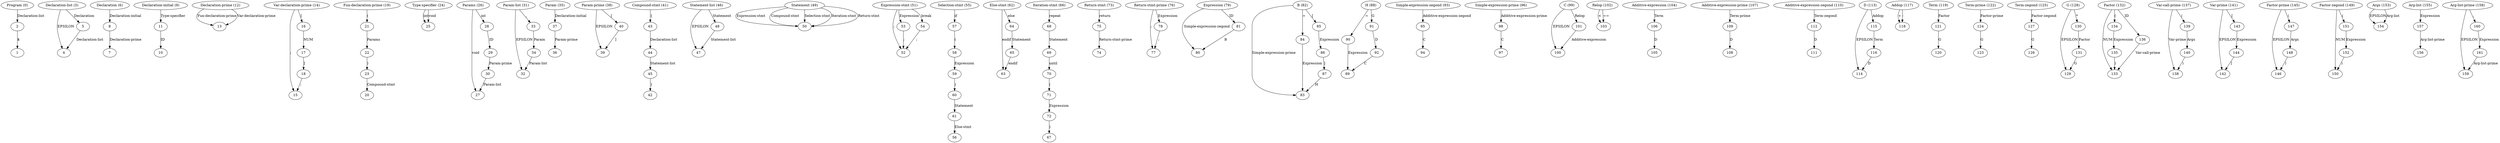// Transition Table
digraph {
	0 [label="Program (0)"]
	1
	2
	3 [label="Declaration-list (3)"]
	4
	5
	6 [label="Declaration (6)"]
	7
	8
	9 [label="Declaration-initial (9)"]
	10
	11
	12 [label="Declaration-prime (12)"]
	13
	14 [label="Var-declaration-prime (14)"]
	15
	16
	17
	18
	19 [label="Fun-declaration-prime (19)"]
	20
	21
	22
	23
	24 [label="Type-specifier (24)"]
	25
	26 [label="Params (26)"]
	27
	28
	29
	30
	31 [label="Param-list (31)"]
	32
	33
	34
	35 [label="Param (35)"]
	36
	37
	38 [label="Param-prime (38)"]
	39
	40
	41 [label="Compound-stmt (41)"]
	42
	43
	44
	45
	46 [label="Statement-list (46)"]
	47
	48
	49 [label="Statement (49)"]
	50
	51 [label="Expression-stmt (51)"]
	52
	53
	54
	55 [label="Selection-stmt (55)"]
	56
	57
	58
	59
	60
	61
	62 [label="Else-stmt (62)"]
	63
	64
	65
	66 [label="Iteration-stmt (66)"]
	67
	68
	69
	70
	71
	72
	73 [label="Return-stmt (73)"]
	74
	75
	76 [label="Return-stmt-prime (76)"]
	77
	78
	79 [label="Expression (79)"]
	80
	81
	82 [label="B (82)"]
	83
	84
	85
	86
	87
	88 [label="H (88)"]
	89
	90
	91
	92
	93 [label="Simple-expression-zegond (93)"]
	94
	95
	96 [label="Simple-expression-prime (96)"]
	97
	98
	99 [label="C (99)"]
	100
	101
	102 [label="Relop (102)"]
	103
	104 [label="Additive-expression (104)"]
	105
	106
	107 [label="Additive-expression-prime (107)"]
	108
	109
	110 [label="Additive-expression-zegond (110)"]
	111
	112
	113 [label="D (113)"]
	114
	115
	116
	117 [label="Addop (117)"]
	118
	119 [label="Term (119)"]
	120
	121
	122 [label="Term-prime (122)"]
	123
	124
	125 [label="Term-zegond (125)"]
	126
	127
	128 [label="G (128)"]
	129
	130
	131
	132 [label="Factor (132)"]
	133
	134
	135
	136
	137 [label="Var-call-prime (137)"]
	138
	139
	140
	141 [label="Var-prime (141)"]
	142
	143
	144
	145 [label="Factor-prime (145)"]
	146
	147
	148
	149 [label="Factor-zegond (149)"]
	150
	151
	152
	153 [label="Args (153)"]
	154
	155 [label="Arg-list (155)"]
	156
	157
	158 [label="Arg-list-prime (158)"]
	159
	160
	161
	0 -> 2 [label="Declaration-list"]
	2 -> 1 [label="$"]
	3 -> 4 [label=EPSILON]
	3 -> 5 [label=Declaration]
	5 -> 4 [label="Declaration-list"]
	6 -> 8 [label="Declaration-initial"]
	8 -> 7 [label="Declaration-prime"]
	9 -> 11 [label="Type-specifier"]
	11 -> 10 [label=ID]
	12 -> 13 [label="Fun-declaration-prime"]
	12 -> 13 [label="Var-declaration-prime"]
	14 -> 15 [label=";"]
	14 -> 16 [label="["]
	16 -> 17 [label=NUM]
	17 -> 18 [label="]"]
	18 -> 15 [label=";"]
	19 -> 21 [label="("]
	21 -> 22 [label=Params]
	22 -> 23 [label=")"]
	23 -> 20 [label="Compound-stmt"]
	24 -> 25 [label=int]
	24 -> 25 [label=void]
	26 -> 28 [label=int]
	26 -> 27 [label=void]
	28 -> 29 [label=ID]
	29 -> 30 [label="Param-prime"]
	30 -> 27 [label="Param-list"]
	31 -> 32 [label=EPSILON]
	31 -> 33 [label=","]
	33 -> 34 [label=Param]
	34 -> 32 [label="Param-list"]
	35 -> 37 [label="Declaration-initial"]
	37 -> 36 [label="Param-prime"]
	38 -> 39 [label=EPSILON]
	38 -> 40 [label="["]
	40 -> 39 [label="]"]
	41 -> 43 [label="{"]
	43 -> 44 [label="Declaration-list"]
	44 -> 45 [label="Statement-list"]
	45 -> 42 [label="}"]
	46 -> 47 [label=EPSILON]
	46 -> 48 [label=Statement]
	48 -> 47 [label="Statement-list"]
	49 -> 50 [label="Expression-stmt"]
	49 -> 50 [label="Compound-stmt"]
	49 -> 50 [label="Selection-stmt"]
	49 -> 50 [label="Iteration-stmt"]
	49 -> 50 [label="Return-stmt"]
	51 -> 53 [label=Expression]
	51 -> 54 [label=break]
	51 -> 52 [label=";"]
	53 -> 52 [label=";"]
	54 -> 52 [label=";"]
	55 -> 57 [label=if]
	57 -> 58 [label="("]
	58 -> 59 [label=Expression]
	59 -> 60 [label=")"]
	60 -> 61 [label=Statement]
	61 -> 56 [label="Else-stmt"]
	62 -> 63 [label=endif]
	62 -> 64 [label=else]
	64 -> 65 [label=Statement]
	65 -> 63 [label=endif]
	66 -> 68 [label=repeat]
	68 -> 69 [label=Statement]
	69 -> 70 [label=until]
	70 -> 71 [label="("]
	71 -> 72 [label=Expression]
	72 -> 67 [label=")"]
	73 -> 75 [label=return]
	75 -> 74 [label="Return-stmt-prime"]
	76 -> 77 [label=";"]
	76 -> 78 [label=Expression]
	78 -> 77 [label=";"]
	79 -> 80 [label="Simple-expression-zegond"]
	79 -> 81 [label=ID]
	81 -> 80 [label=B]
	82 -> 84 [label="="]
	82 -> 85 [label="["]
	82 -> 83 [label="Simple-expression-prime"]
	84 -> 83 [label=Expression]
	85 -> 86 [label=Expression]
	86 -> 87 [label="]"]
	87 -> 83 [label=H]
	88 -> 90 [label="="]
	88 -> 91 [label=G]
	90 -> 89 [label=Expression]
	91 -> 92 [label=D]
	92 -> 89 [label=C]
	93 -> 95 [label="Additive-expression-zegond"]
	95 -> 94 [label=C]
	96 -> 98 [label="Additive-expression-prime"]
	98 -> 97 [label=C]
	99 -> 100 [label=EPSILON]
	99 -> 101 [label=Relop]
	101 -> 100 [label="Additive-expression"]
	102 -> 103 [label="<"]
	102 -> 103 [label="=="]
	104 -> 106 [label=Term]
	106 -> 105 [label=D]
	107 -> 109 [label="Term-prime"]
	109 -> 108 [label=D]
	110 -> 112 [label="Term-zegond"]
	112 -> 111 [label=D]
	113 -> 114 [label=EPSILON]
	113 -> 115 [label=Addop]
	115 -> 116 [label=Term]
	116 -> 114 [label=D]
	117 -> 118 [label="+"]
	117 -> 118 [label="-"]
	119 -> 121 [label=Factor]
	121 -> 120 [label=G]
	122 -> 124 [label="Factor-prime"]
	124 -> 123 [label=G]
	125 -> 127 [label="Factor-zegond"]
	127 -> 126 [label=G]
	128 -> 129 [label=EPSILON]
	128 -> 130 [label="*"]
	130 -> 131 [label=Factor]
	131 -> 129 [label=G]
	132 -> 134 [label="("]
	132 -> 136 [label=ID]
	132 -> 133 [label=NUM]
	134 -> 135 [label=Expression]
	135 -> 133 [label=")"]
	136 -> 133 [label="Var-call-prime"]
	137 -> 139 [label="("]
	137 -> 138 [label="Var-prime"]
	139 -> 140 [label=Args]
	140 -> 138 [label=")"]
	141 -> 142 [label=EPSILON]
	141 -> 143 [label="["]
	143 -> 144 [label=Expression]
	144 -> 142 [label="]"]
	145 -> 146 [label=EPSILON]
	145 -> 147 [label="("]
	147 -> 148 [label=Args]
	148 -> 146 [label=")"]
	149 -> 151 [label="("]
	149 -> 150 [label=NUM]
	151 -> 152 [label=Expression]
	152 -> 150 [label=")"]
	153 -> 154 [label=EPSILON]
	153 -> 154 [label="Arg-list"]
	155 -> 157 [label=Expression]
	157 -> 156 [label="Arg-list-prime"]
	158 -> 159 [label=EPSILON]
	158 -> 160 [label=","]
	160 -> 161 [label=Expression]
	161 -> 159 [label="Arg-list-prime"]
}

